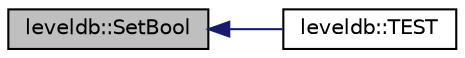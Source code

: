 digraph "leveldb::SetBool"
{
  edge [fontname="Helvetica",fontsize="10",labelfontname="Helvetica",labelfontsize="10"];
  node [fontname="Helvetica",fontsize="10",shape=record];
  rankdir="LR";
  Node1 [label="leveldb::SetBool",height=0.2,width=0.4,color="black", fillcolor="grey75", style="filled" fontcolor="black"];
  Node1 -> Node2 [dir="back",color="midnightblue",fontsize="10",style="solid",fontname="Helvetica"];
  Node2 [label="leveldb::TEST",height=0.2,width=0.4,color="black", fillcolor="white", style="filled",URL="$namespaceleveldb.html#a2e08263909f19a912b1a1ee9cb0a5e45"];
}
